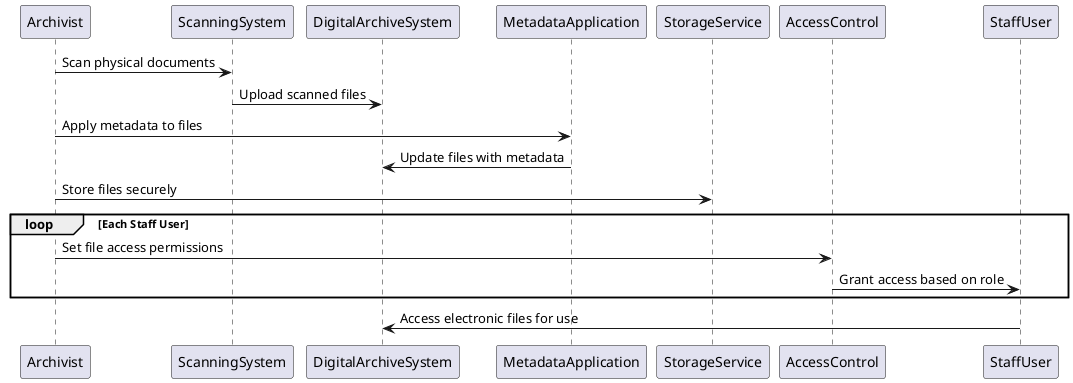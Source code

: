 @startuml
participant Archivist
participant "ScanningSystem" as Scan
participant "DigitalArchiveSystem" as DAS
participant "MetadataApplication" as Metadata
participant "StorageService" as Storage
participant "AccessControl" as AC
participant "StaffUser" as Staff

Archivist -> Scan : Scan physical documents
Scan -> DAS : Upload scanned files
Archivist -> Metadata : Apply metadata to files
Metadata -> DAS : Update files with metadata
Archivist -> Storage : Store files securely
loop Each Staff User
    Archivist -> AC : Set file access permissions
    AC -> Staff : Grant access based on role
end
Staff -> DAS : Access electronic files for use

@enduml
